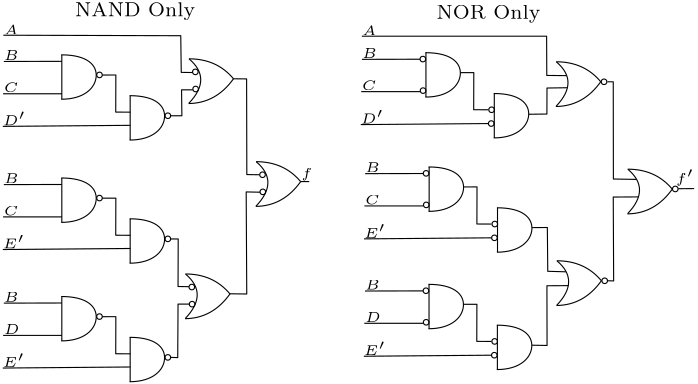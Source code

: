 <?xml version="1.0"?>
<!DOCTYPE ipe SYSTEM "ipe.dtd">
<ipe version="70218" creator="Ipe 7.2.28">
<info created="D:20241029190113" modified="D:20241029191857"/>
<ipestyle name="basic">
<symbol name="arrow/arc(spx)">
<path stroke="sym-stroke" fill="sym-stroke" pen="sym-pen">
0 0 m
-1 0.333 l
-1 -0.333 l
h
</path>
</symbol>
<symbol name="arrow/farc(spx)">
<path stroke="sym-stroke" fill="white" pen="sym-pen">
0 0 m
-1 0.333 l
-1 -0.333 l
h
</path>
</symbol>
<symbol name="arrow/ptarc(spx)">
<path stroke="sym-stroke" fill="sym-stroke" pen="sym-pen">
0 0 m
-1 0.333 l
-0.8 0 l
-1 -0.333 l
h
</path>
</symbol>
<symbol name="arrow/fptarc(spx)">
<path stroke="sym-stroke" fill="white" pen="sym-pen">
0 0 m
-1 0.333 l
-0.8 0 l
-1 -0.333 l
h
</path>
</symbol>
<symbol name="mark/circle(sx)" transformations="translations">
<path fill="sym-stroke">
0.6 0 0 0.6 0 0 e
0.4 0 0 0.4 0 0 e
</path>
</symbol>
<symbol name="mark/disk(sx)" transformations="translations">
<path fill="sym-stroke">
0.6 0 0 0.6 0 0 e
</path>
</symbol>
<symbol name="mark/fdisk(sfx)" transformations="translations">
<group>
<path fill="sym-fill">
0.5 0 0 0.5 0 0 e
</path>
<path fill="sym-stroke" fillrule="eofill">
0.6 0 0 0.6 0 0 e
0.4 0 0 0.4 0 0 e
</path>
</group>
</symbol>
<symbol name="mark/box(sx)" transformations="translations">
<path fill="sym-stroke" fillrule="eofill">
-0.6 -0.6 m
0.6 -0.6 l
0.6 0.6 l
-0.6 0.6 l
h
-0.4 -0.4 m
0.4 -0.4 l
0.4 0.4 l
-0.4 0.4 l
h
</path>
</symbol>
<symbol name="mark/square(sx)" transformations="translations">
<path fill="sym-stroke">
-0.6 -0.6 m
0.6 -0.6 l
0.6 0.6 l
-0.6 0.6 l
h
</path>
</symbol>
<symbol name="mark/fsquare(sfx)" transformations="translations">
<group>
<path fill="sym-fill">
-0.5 -0.5 m
0.5 -0.5 l
0.5 0.5 l
-0.5 0.5 l
h
</path>
<path fill="sym-stroke" fillrule="eofill">
-0.6 -0.6 m
0.6 -0.6 l
0.6 0.6 l
-0.6 0.6 l
h
-0.4 -0.4 m
0.4 -0.4 l
0.4 0.4 l
-0.4 0.4 l
h
</path>
</group>
</symbol>
<symbol name="mark/cross(sx)" transformations="translations">
<group>
<path fill="sym-stroke">
-0.43 -0.57 m
0.57 0.43 l
0.43 0.57 l
-0.57 -0.43 l
h
</path>
<path fill="sym-stroke">
-0.43 0.57 m
0.57 -0.43 l
0.43 -0.57 l
-0.57 0.43 l
h
</path>
</group>
</symbol>
<symbol name="arrow/fnormal(spx)">
<path stroke="sym-stroke" fill="white" pen="sym-pen">
0 0 m
-1 0.333 l
-1 -0.333 l
h
</path>
</symbol>
<symbol name="arrow/pointed(spx)">
<path stroke="sym-stroke" fill="sym-stroke" pen="sym-pen">
0 0 m
-1 0.333 l
-0.8 0 l
-1 -0.333 l
h
</path>
</symbol>
<symbol name="arrow/fpointed(spx)">
<path stroke="sym-stroke" fill="white" pen="sym-pen">
0 0 m
-1 0.333 l
-0.8 0 l
-1 -0.333 l
h
</path>
</symbol>
<symbol name="arrow/linear(spx)">
<path stroke="sym-stroke" pen="sym-pen">
-1 0.333 m
0 0 l
-1 -0.333 l
</path>
</symbol>
<symbol name="arrow/fdouble(spx)">
<path stroke="sym-stroke" fill="white" pen="sym-pen">
0 0 m
-1 0.333 l
-1 -0.333 l
h
-1 0 m
-2 0.333 l
-2 -0.333 l
h
</path>
</symbol>
<symbol name="arrow/double(spx)">
<path stroke="sym-stroke" fill="sym-stroke" pen="sym-pen">
0 0 m
-1 0.333 l
-1 -0.333 l
h
-1 0 m
-2 0.333 l
-2 -0.333 l
h
</path>
</symbol>
<symbol name="arrow/mid-normal(spx)">
<path stroke="sym-stroke" fill="sym-stroke" pen="sym-pen">
0.5 0 m
-0.5 0.333 l
-0.5 -0.333 l
h
</path>
</symbol>
<symbol name="arrow/mid-fnormal(spx)">
<path stroke="sym-stroke" fill="white" pen="sym-pen">
0.5 0 m
-0.5 0.333 l
-0.5 -0.333 l
h
</path>
</symbol>
<symbol name="arrow/mid-pointed(spx)">
<path stroke="sym-stroke" fill="sym-stroke" pen="sym-pen">
0.5 0 m
-0.5 0.333 l
-0.3 0 l
-0.5 -0.333 l
h
</path>
</symbol>
<symbol name="arrow/mid-fpointed(spx)">
<path stroke="sym-stroke" fill="white" pen="sym-pen">
0.5 0 m
-0.5 0.333 l
-0.3 0 l
-0.5 -0.333 l
h
</path>
</symbol>
<symbol name="arrow/mid-double(spx)">
<path stroke="sym-stroke" fill="sym-stroke" pen="sym-pen">
1 0 m
0 0.333 l
0 -0.333 l
h
0 0 m
-1 0.333 l
-1 -0.333 l
h
</path>
</symbol>
<symbol name="arrow/mid-fdouble(spx)">
<path stroke="sym-stroke" fill="white" pen="sym-pen">
1 0 m
0 0.333 l
0 -0.333 l
h
0 0 m
-1 0.333 l
-1 -0.333 l
h
</path>
</symbol>
<anglesize name="22.5 deg" value="22.5"/>
<anglesize name="30 deg" value="30"/>
<anglesize name="45 deg" value="45"/>
<anglesize name="60 deg" value="60"/>
<anglesize name="90 deg" value="90"/>
<arrowsize name="large" value="10"/>
<arrowsize name="small" value="5"/>
<arrowsize name="tiny" value="3"/>
<color name="blue" value="0 0 1"/>
<color name="brown" value="0.647 0.165 0.165"/>
<color name="darkblue" value="0 0 0.545"/>
<color name="darkcyan" value="0 0.545 0.545"/>
<color name="darkgray" value="0.663"/>
<color name="darkgreen" value="0 0.392 0"/>
<color name="darkmagenta" value="0.545 0 0.545"/>
<color name="darkorange" value="1 0.549 0"/>
<color name="darkred" value="0.545 0 0"/>
<color name="gold" value="1 0.843 0"/>
<color name="gray" value="0.745"/>
<color name="green" value="0 1 0"/>
<color name="lightblue" value="0.678 0.847 0.902"/>
<color name="lightcyan" value="0.878 1 1"/>
<color name="lightgray" value="0.827"/>
<color name="lightgreen" value="0.565 0.933 0.565"/>
<color name="lightyellow" value="1 1 0.878"/>
<color name="navy" value="0 0 0.502"/>
<color name="orange" value="1 0.647 0"/>
<color name="pink" value="1 0.753 0.796"/>
<color name="purple" value="0.627 0.125 0.941"/>
<color name="red" value="1 0 0"/>
<color name="seagreen" value="0.18 0.545 0.341"/>
<color name="turquoise" value="0.251 0.878 0.816"/>
<color name="violet" value="0.933 0.51 0.933"/>
<color name="yellow" value="1 1 0"/>
<dashstyle name="dash dot dotted" value="[4 2 1 2 1 2] 0"/>
<dashstyle name="dash dotted" value="[4 2 1 2] 0"/>
<dashstyle name="dashed" value="[4] 0"/>
<dashstyle name="dotted" value="[1 3] 0"/>
<gridsize name="10 pts (~3.5 mm)" value="10"/>
<gridsize name="14 pts (~5 mm)" value="14"/>
<gridsize name="16 pts (~6 mm)" value="16"/>
<gridsize name="20 pts (~7 mm)" value="20"/>
<gridsize name="28 pts (~10 mm)" value="28"/>
<gridsize name="32 pts (~12 mm)" value="32"/>
<gridsize name="4 pts" value="4"/>
<gridsize name="56 pts (~20 mm)" value="56"/>
<gridsize name="8 pts (~3 mm)" value="8"/>
<opacity name="10%" value="0.1"/>
<opacity name="30%" value="0.3"/>
<opacity name="50%" value="0.5"/>
<opacity name="75%" value="0.75"/>
<pen name="fat" value="1.2"/>
<pen name="heavier" value="0.8"/>
<pen name="ultrafat" value="2"/>
<symbolsize name="large" value="5"/>
<symbolsize name="small" value="2"/>
<symbolsize name="tiny" value="1.1"/>
<textsize name="Huge" value="\Huge"/>
<textsize name="LARGE" value="\LARGE"/>
<textsize name="Large" value="\Large"/>
<textsize name="footnote" value="\footnotesize"/>
<textsize name="huge" value="\huge"/>
<textsize name="large" value="\large"/>
<textsize name="script" value="\scriptsize"/>
<textsize name="small" value="\small"/>
<textsize name="tiny" value="\tiny"/>
<textstyle name="center" begin="\begin{center}" end="\end{center}"/>
<textstyle name="item" begin="\begin{itemize}\item{}" end="\end{itemize}"/>
<textstyle name="itemize" begin="\begin{itemize}" end="\end{itemize}"/>
<tiling name="falling" angle="-60" step="4" width="1"/>
<tiling name="rising" angle="30" step="4" width="1"/>
</ipestyle>
<page>
<layer name="alpha"/>
<view layers="alpha" active="alpha"/>
<path layer="alpha" matrix="1 0 0 1 -54.3272 -259.23" stroke="black">
272 704 m
272 688 l
</path>
<path matrix="1 0 0 1 -54.3272 -259.23" stroke="black">
271.797 703.967 m
281.235 703.966
287.986 696.551
280.312 687.984
271.782 687.984 c
</path>
<use matrix="1 0 0 1 24.3082 -210.956" name="mark/circle(sx)" pos="206.93 648.466" size="small" stroke="black"/>
<path matrix="1 0 0 1 -29.7195 -273.926" stroke="black">
272 704 m
272 688 l
</path>
<path matrix="1 0 0 1 -29.7195 -273.926" stroke="black">
271.797 703.967 m
281.235 703.966
287.986 696.551
280.312 687.984
271.782 687.984 c
</path>
<use matrix="1 0 0 1 48.9158 -225.651" name="mark/circle(sx)" pos="206.93 648.466" size="small" stroke="black"/>
<path matrix="1 0 0 1 25.844 -210.931" stroke="black">
191.843 653.33 m
170.95 653.285 l
</path>
<path matrix="1 0 0 1 25.844 -210.931" stroke="black">
191.843 641.663 m
170.684 641.663 l
</path>
<path matrix="1 0 0 1 25.5774 -185.336" stroke="black">
206.703 622.807 m
211.548 622.814 l
211.507 609.461 l
216.767 609.441 l
</path>
<path matrix="1 0 0 1 25.5774 -185.336" stroke="black">
216.776 604.698 m
170.85 604.32 l
</path>
<text matrix="1 0 0 1 32.4355 -211.673" transformations="translations" pos="164.331 654.543" stroke="black" type="label" width="5.398" height="3.404" depth="0" valign="baseline" size="tiny" style="math">B</text>
<text matrix="1 0 0 1 24.6549 -212.882" transformations="translations" pos="172.111 644.112" stroke="black" type="label" width="5.3" height="3.404" depth="0" valign="baseline" size="tiny" style="math">C</text>
<text matrix="1 0 0 1 23.9062 -186.719" transformations="translations" pos="172.514 606.135" stroke="black" type="label" width="7.967" height="4.778" depth="0" valign="baseline" size="tiny" style="math">E&apos;</text>
<path matrix="1 0 0 1 -54.3272 -214.9" stroke="black">
272 704 m
272 688 l
</path>
<path matrix="1 0 0 1 -54.3272 -214.9" stroke="black">
271.797 703.967 m
281.235 703.966
287.986 696.551
280.312 687.984
271.782 687.984 c
</path>
<use matrix="1 0 0 1 24.3082 -166.625" name="mark/circle(sx)" pos="206.93 648.466" size="small" stroke="black"/>
<path matrix="1 0 0 1 -29.7195 -229.595" stroke="black">
272 704 m
272 688 l
</path>
<path matrix="1 0 0 1 -29.7195 -229.595" stroke="black">
271.797 703.967 m
281.235 703.966
287.986 696.551
280.312 687.984
271.782 687.984 c
</path>
<use matrix="1 0 0 1 48.9158 -181.321" name="mark/circle(sx)" pos="206.93 648.466" size="small" stroke="black"/>
<path matrix="1 0 0 1 25.844 -166.601" stroke="black">
191.843 653.33 m
170.95 653.285 l
</path>
<path matrix="1 0 0 1 25.844 -166.601" stroke="black">
191.843 641.663 m
170.684 641.663 l
</path>
<path matrix="1 0 0 1 25.5774 -141.005" stroke="black">
206.703 622.807 m
211.548 622.814 l
211.507 609.461 l
216.767 609.441 l
</path>
<path matrix="1 0 0 1 25.5774 -141.005" stroke="black">
216.776 604.698 m
170.85 604.32 l
</path>
<text matrix="1 0 0 1 32.4355 -167.342" transformations="translations" pos="164.331 654.543" stroke="black" type="label" width="5.398" height="3.404" depth="0" valign="baseline" size="tiny" style="math">B</text>
<text matrix="1 0 0 1 24.6549 -168.552" transformations="translations" pos="172.111 644.112" stroke="black" type="label" width="5.3" height="3.404" depth="0" valign="baseline" size="tiny" style="math">C</text>
<text matrix="1 0 0 1 23.9062 -142.388" transformations="translations" pos="172.514 606.135" stroke="black" type="label" width="8.396" height="4.778" depth="0" valign="baseline" size="tiny" style="math">D&apos;</text>
<path matrix="1 0 0 1 -54.3272 -301.898" stroke="black">
272 704 m
272 688 l
</path>
<path matrix="1 0 0 1 -54.3272 -301.898" stroke="black">
271.797 703.967 m
281.235 703.966
287.986 696.551
280.312 687.984
271.782 687.984 c
</path>
<use matrix="1 0 0 1 24.3082 -253.624" name="mark/circle(sx)" pos="206.93 648.466" size="small" stroke="black"/>
<path matrix="1 0 0 1 -29.7195 -316.594" stroke="black">
272 704 m
272 688 l
</path>
<path matrix="1 0 0 1 -29.7195 -316.594" stroke="black">
271.797 703.967 m
281.235 703.966
287.986 696.551
280.312 687.984
271.782 687.984 c
</path>
<use matrix="1 0 0 1 48.9158 -268.319" name="mark/circle(sx)" pos="206.93 648.466" size="small" stroke="black"/>
<path matrix="1 0 0 1 25.844 -253.599" stroke="black">
191.843 653.33 m
170.95 653.285 l
</path>
<path matrix="1 0 0 1 25.844 -253.599" stroke="black">
191.843 641.663 m
170.684 641.663 l
</path>
<path matrix="1 0 0 1 25.5774 -228.004" stroke="black">
206.703 622.807 m
211.548 622.814 l
211.507 609.461 l
216.767 609.441 l
</path>
<path matrix="1 0 0 1 25.5774 -228.004" stroke="black">
216.776 604.698 m
170.85 604.32 l
</path>
<text matrix="1 0 0 1 32.4355 -254.34" transformations="translations" pos="164.331 654.543" stroke="black" type="label" width="5.398" height="3.404" depth="0" valign="baseline" size="tiny" style="math">B</text>
<text matrix="1 0 0 1 24.6549 -255.55" transformations="translations" pos="172.111 644.112" stroke="black" type="label" width="5.702" height="3.404" depth="0" valign="baseline" size="tiny" style="math">D</text>
<text matrix="1 0 0 1 23.9062 -229.387" transformations="translations" pos="172.514 606.135" stroke="black" type="label" width="7.967" height="4.778" depth="0" valign="baseline" size="tiny" style="math">E&apos;</text>
<path matrix="1 0 0 1 -8.50493 -184.415" stroke="black">
272.03 671.988 m
280.395 664.921
271.934 656.075 c
</path>
<path matrix="1 0 0 1 -8.50493 -184.415" stroke="black">
271.903 672.05 m
281.97 672.06
287.965 664.881 c
</path>
<path matrix="1 0 0 1 -8.50493 -184.415" stroke="black">
271.798 655.957 m
281.706 656.025
288.039 664.946 c
</path>
<use matrix="1 0 0 1 58.0673 -287.88" name="mark/circle(sx)" pos="207.675 770.813" size="small" stroke="black"/>
<use matrix="1 0 0 1 58.1763 -294.046" name="mark/circle(sx)" pos="207.675 770.813" size="small" stroke="black"/>
<path matrix="1 0 0 1 -9.77651 -261.872" stroke="black">
272.03 671.988 m
280.395 664.921
271.934 656.075 c
</path>
<path matrix="1 0 0 1 -9.77651 -261.872" stroke="black">
271.903 672.05 m
281.97 672.06
287.965 664.881 c
</path>
<path matrix="1 0 0 1 -9.77651 -261.872" stroke="black">
271.798 655.957 m
281.706 656.025
288.039 664.946 c
</path>
<use matrix="1 0 0 1 56.7957 -365.337" name="mark/circle(sx)" pos="207.675 770.813" size="small" stroke="black"/>
<use matrix="1 0 0 1 56.9047 -371.503" name="mark/circle(sx)" pos="207.675 770.813" size="small" stroke="black"/>
<path stroke="black">
256.866 422.785 m
259.574 422.785 l
259.517 405.669 l
263.436 405.612 l
</path>
<path stroke="black">
263.608 399.33 m
259.517 399.33 l
259.402 380.082 l
256.924 380.14 l
</path>
<path stroke="black">
256.979 467.14 m
260.898 467.14 l
260.782 476.476 l
264.816 476.476 l
</path>
<path stroke="black">
264.701 482.7 m
260.667 482.757 l
260.494 495.954 l
196.631 496.133 l
</path>
<text matrix="1 0 0 1 32.4357 -158.134" transformations="translations" pos="164.331 654.543" stroke="black" type="label" width="5.161" height="3.404" depth="0" valign="baseline" size="tiny" style="math">A</text>
<path matrix="1 0 0 1 15.6756 -221.445" stroke="black">
272.03 671.988 m
280.395 664.921
271.934 656.075 c
</path>
<path matrix="1 0 0 1 15.6756 -221.445" stroke="black">
271.903 672.05 m
281.97 672.06
287.965 664.881 c
</path>
<path matrix="1 0 0 1 15.6756 -221.445" stroke="black">
271.798 655.957 m
281.706 656.025
288.039 664.946 c
</path>
<use matrix="1 0 0 1 82.2478 -324.91" name="mark/circle(sx)" pos="207.675 770.813" size="small" stroke="black"/>
<use matrix="1 0 0 1 82.3568 -331.076" name="mark/circle(sx)" pos="207.675 770.813" size="small" stroke="black"/>
<path stroke="black">
279.393 480.449 m
284.2 480.408 l
284.275 445.968 l
288.828 445.898 l
</path>
<path stroke="black">
289.058 439.617 m
284.048 439.717 l
284.25 402.972 l
278.157 403.05 l
</path>
<path stroke="black">
303.655 443.44 m
306.745 443.44 l
</path>
<text matrix="1 0 0 1 14.4692 -160.023" transformations="translations" pos="289.427 604.883" stroke="black" type="label" width="3.995" height="3.468" depth="0.96" valign="baseline" size="tiny" style="math">f</text>
<path matrix="1 0 0 1 76.7596 -214.123" stroke="black">
272 704 m
272 688 l
</path>
<path matrix="1 0 0 1 76.7596 -214.123" stroke="black">
271.797 703.967 m
281.235 703.966
287.986 696.551
280.312 687.984
271.782 687.984 c
</path>
<path matrix="1 0 0 1 101.367 -228.819" stroke="black">
272 704 m
272 688 l
</path>
<path matrix="1 0 0 1 101.367 -228.819" stroke="black">
271.797 703.967 m
281.235 703.966
287.986 696.551
280.312 687.984
271.782 687.984 c
</path>
<path matrix="1 0 0 1 154.773 -165.841" stroke="black">
191.843 653.33 m
170.95 653.285 l
</path>
<path matrix="1 0 0 1 154.773 -165.841" stroke="black">
191.843 641.663 m
170.684 641.663 l
</path>
<path matrix="1 0 0 1 154.441 -140.149" stroke="black">
206.703 622.807 m
211.548 622.814 l
211.507 609.461 l
216.767 609.441 l
</path>
<path matrix="1 0 0 1 154.445 -140.36" stroke="black">
216.776 604.698 m
170.85 604.32 l
</path>
<text matrix="1 0 0 1 161.365 -166.583" transformations="translations" pos="164.331 654.543" stroke="black" type="label" width="5.398" height="3.404" depth="0" valign="baseline" size="tiny" style="math">B</text>
<text matrix="1 0 0 1 153.584 -167.792" transformations="translations" pos="172.111 644.112" stroke="black" type="label" width="5.3" height="3.404" depth="0" valign="baseline" size="tiny" style="math">C
</text>
<text matrix="1 0 0 1 152.774 -141.743" transformations="translations" pos="172.514 606.135" stroke="black" type="label" width="8.396" height="4.778" depth="0" valign="baseline" size="tiny" style="math">D&apos;</text>
<use matrix="1 0 0 1 140.722 -160.923" name="mark/circle(sx)" pos="206.93 648.466" size="small" stroke="black"/>
<use matrix="1 0 0 1 140.794 -172.278" name="mark/circle(sx)" pos="206.93 648.466" size="small" stroke="black"/>
<use matrix="1 0 0 1 165.461 -179.172" name="mark/circle(sx)" pos="206.93 648.466" size="small" stroke="black"/>
<use matrix="1 0 0 1 165.33 -184.135" name="mark/circle(sx)" pos="206.93 648.466" size="small" stroke="black"/>
<path matrix="1 0 0 1 77.9153 -255.266" stroke="black">
272 704 m
272 688 l
</path>
<path matrix="1 0 0 1 77.9153 -255.266" stroke="black">
271.797 703.967 m
281.235 703.966
287.986 696.551
280.312 687.984
271.782 687.984 c
</path>
<path matrix="1 0 0 1 102.523 -269.962" stroke="black">
272 704 m
272 688 l
</path>
<path matrix="1 0 0 1 102.523 -269.962" stroke="black">
271.797 703.967 m
281.235 703.966
287.986 696.551
280.312 687.984
271.782 687.984 c
</path>
<path matrix="1 0 0 1 155.929 -206.984" stroke="black">
191.843 653.33 m
170.95 653.285 l
</path>
<path matrix="1 0 0 1 155.929 -206.984" stroke="black">
191.843 641.663 m
170.684 641.663 l
</path>
<path matrix="1 0 0 1 155.597 -181.292" stroke="black">
206.703 622.807 m
211.548 622.814 l
211.507 609.461 l
216.767 609.441 l
</path>
<path matrix="1 0 0 1 155.601 -181.503" stroke="black">
216.776 604.698 m
170.85 604.32 l
</path>
<text matrix="1 0 0 1 162.52 -207.726" transformations="translations" pos="164.331 654.543" stroke="black" type="label" width="5.398" height="3.404" depth="0" valign="baseline" size="tiny" style="math">B</text>
<text matrix="1 0 0 1 154.74 -208.935" transformations="translations" pos="172.111 644.112" stroke="black" type="label" width="5.3" height="3.404" depth="0" valign="baseline" size="tiny" style="math">C</text>
<text matrix="1 0 0 1 153.929 -182.886" transformations="translations" pos="172.514 606.135" stroke="black" type="label" width="7.967" height="4.778" depth="0" valign="baseline" size="tiny" style="math">E&apos;</text>
<use matrix="1 0 0 1 141.878 -202.066" name="mark/circle(sx)" pos="206.93 648.466" size="small" stroke="black"/>
<use matrix="1 0 0 1 141.949 -213.421" name="mark/circle(sx)" pos="206.93 648.466" size="small" stroke="black"/>
<use matrix="1 0 0 1 166.617 -220.315" name="mark/circle(sx)" pos="206.93 648.466" size="small" stroke="black"/>
<use matrix="1 0 0 1 166.486 -225.278" name="mark/circle(sx)" pos="206.93 648.466" size="small" stroke="black"/>
<path matrix="1 0 0 1 77.8718 -297.521" stroke="black">
272 704 m
272 688 l
</path>
<path matrix="1 0 0 1 77.8718 -297.521" stroke="black">
271.797 703.967 m
281.235 703.966
287.986 696.551
280.312 687.984
271.782 687.984 c
</path>
<path matrix="1 0 0 1 102.48 -312.217" stroke="black">
272 704 m
272 688 l
</path>
<path matrix="1 0 0 1 102.48 -312.217" stroke="black">
271.797 703.967 m
281.235 703.966
287.986 696.551
280.312 687.984
271.782 687.984 c
</path>
<path matrix="1 0 0 1 155.885 -249.239" stroke="black">
191.843 653.33 m
170.95 653.285 l
</path>
<path matrix="1 0 0 1 155.885 -249.239" stroke="black">
191.843 641.663 m
170.684 641.663 l
</path>
<path matrix="1 0 0 1 155.553 -223.547" stroke="black">
206.703 622.807 m
211.548 622.814 l
211.507 609.461 l
216.767 609.441 l
</path>
<path matrix="1 0 0 1 155.557 -223.758" stroke="black">
216.776 604.698 m
170.85 604.32 l
</path>
<text matrix="1 0 0 1 162.477 -249.981" transformations="translations" pos="164.331 654.543" stroke="black" type="label" width="5.398" height="3.404" depth="0" valign="baseline" size="tiny" style="math">B</text>
<text matrix="1 0 0 1 154.696 -251.19" transformations="translations" pos="172.111 644.112" stroke="black" type="label" width="5.702" height="3.404" depth="0" valign="baseline" size="tiny" style="math">D</text>
<text matrix="1 0 0 1 153.886 -225.141" transformations="translations" pos="172.514 606.135" stroke="black" type="label" width="7.967" height="4.778" depth="0" valign="baseline" size="tiny" style="math">E&apos;</text>
<use matrix="1 0 0 1 141.834 -244.321" name="mark/circle(sx)" pos="206.93 648.466" size="small" stroke="black"/>
<use matrix="1 0 0 1 141.906 -255.676" name="mark/circle(sx)" pos="206.93 648.466" size="small" stroke="black"/>
<use matrix="1 0 0 1 166.574 -262.57" name="mark/circle(sx)" pos="206.93 648.466" size="small" stroke="black"/>
<use matrix="1 0 0 1 166.442 -267.533" name="mark/circle(sx)" pos="206.93 648.466" size="small" stroke="black"/>
<path matrix="1 0 0 1 123.708 -185.483" stroke="black">
272.03 671.988 m
280.395 664.921
271.934 656.075 c
</path>
<path matrix="1 0 0 1 123.708 -185.483" stroke="black">
271.903 672.05 m
281.97 672.06
287.965 664.881 c
</path>
<path matrix="1 0 0 1 123.708 -185.483" stroke="black">
271.798 655.957 m
281.706 656.025
288.039 664.946 c
</path>
<use matrix="1 0 0 1 205.203 -291.448" name="mark/circle(sx)" pos="207.675 770.813" size="small" stroke="black"/>
<path matrix="1 0 0 1 123.941 -257.12" stroke="black">
272.03 671.988 m
280.395 664.921
271.934 656.075 c
</path>
<path matrix="1 0 0 1 123.941 -257.12" stroke="black">
271.903 672.05 m
281.97 672.06
287.965 664.881 c
</path>
<path matrix="1 0 0 1 123.941 -257.12" stroke="black">
271.798 655.957 m
281.706 656.025
288.039 664.946 c
</path>
<use matrix="1 0 0 1 205.435 -363.085" name="mark/circle(sx)" pos="207.675 770.813" size="small" stroke="black"/>
<path matrix="1 0 0 1 128.231 134.703" stroke="black">
258.684 292.17 m
264.235 292.207 l
264.383 276.442 l
270.933 276.257 l
</path>
<path matrix="1 0 0 1 128.231 134.703" stroke="black">
258.721 249.834 m
264.13 249.745 l
264.082 271.236 l
271.87 271.284 l
</path>
<path matrix="1 0 0 1 128.231 134.703" stroke="black">
257.593 332.98 m
264.07 333.054 l
264.107 342.417 l
271.397 342.528 l
</path>
<path matrix="1 0 0 1 128.231 134.703" stroke="black">
271.203 346.882 m
264.03 346.95 l
263.972 361.074 l
197.435 361.074 l
</path>
<text matrix="1 0 0 1 161.426 -158.442" transformations="translations" pos="164.331 654.543" stroke="black" type="label" width="5.161" height="3.404" depth="0" valign="baseline" size="tiny" style="math">A</text>
<path matrix="1 0 0 1 149.461 -224.145" stroke="black">
272.03 671.988 m
280.395 664.921
271.934 656.075 c
</path>
<path matrix="1 0 0 1 149.461 -224.145" stroke="black">
271.903 672.05 m
281.97 672.06
287.965 664.881 c
</path>
<path matrix="1 0 0 1 149.461 -224.145" stroke="black">
271.798 655.957 m
281.706 656.025
288.039 664.946 c
</path>
<path matrix="1 0 0 1 151.457 -161.797" stroke="black">
288.128 602.674 m
293.857 602.713 l
</path>
<text matrix="1 0 0 1 149.228 -161.908" transformations="translations" pos="289.427 604.883" stroke="black" type="label" width="6.69" height="4.786" depth="0.96" valign="baseline" size="tiny" style="math">f&apos;</text>
<use matrix="1 0 0 1 230.848 -330.029" name="mark/circle(sx)" pos="207.675 770.813" size="small" stroke="black"/>
<path matrix="1 0 0 1 128.231 134.703" stroke="black">
285.843 344.663 m
287.959 344.663 l
288.007 309.663 l
296.276 309.519 l
</path>
<path matrix="1 0 0 1 128.231 134.703" stroke="black">
286.036 273.028 m
288.103 272.98 l
287.959 303.173 l
297.093 303.221 l
</path>
<text matrix="1 0 0 1 30.0867 -164.385" transformations="translations" pos="192.331 667.347" stroke="black" type="label" width="43.282" height="4.849" depth="1.35" valign="baseline" size="script">NAND Only</text>
<text matrix="1 0 0 1 160.202 -165.321" transformations="translations" pos="192.331 667.347" stroke="black" type="label" width="37.422" height="4.849" depth="1.35" valign="baseline" size="script">NOR Only</text>
</page>
</ipe>
